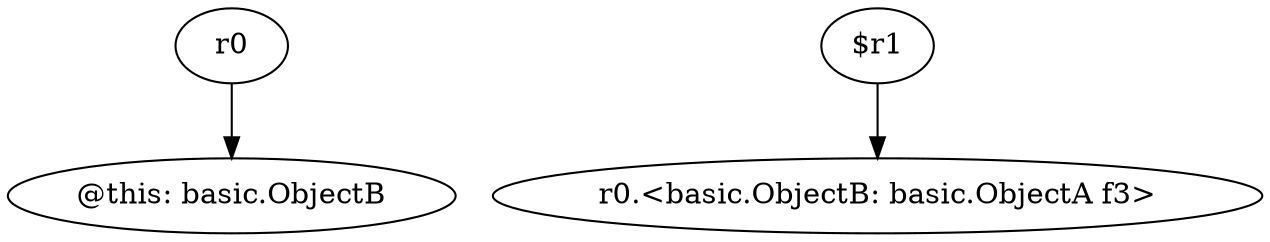 digraph g {
0[label="r0"]
1[label="@this: basic.ObjectB"]
0->1[label=""]
2[label="$r1"]
3[label="r0.<basic.ObjectB: basic.ObjectA f3>"]
2->3[label=""]
}
